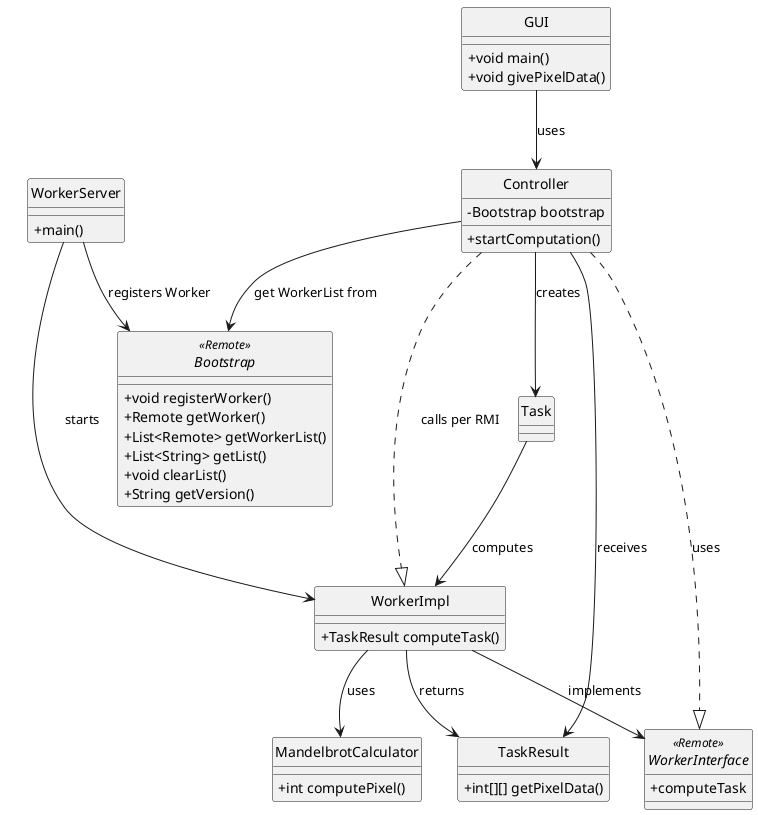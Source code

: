 @startuml
skinparam style strictuml
skinparam classAttributeIconSize 0

' Interfaces
interface WorkerInterface <<Remote>>{
    +computeTask
    }
interface Bootstrap <<Remote>> {
    +void registerWorker()
    +Remote getWorker()
    +List<Remote> getWorkerList()
    +List<String> getList()
    +void clearList()
    +String getVersion()
}

' Klassen
class GUI {
    +void main()
    +void givePixelData()
}
class Controller{    
    -Bootstrap bootstrap
    +startComputation()
    }
class MandelbrotCalculator{
    +int computePixel()
}
class WorkerImpl{
    +TaskResult computeTask()
}
class WorkerServer{
    +main()
}
class Task 

class TaskResult {
    +int[][] getPixelData()
}

' Beziehungen

GUI --> Controller : uses
Controller --> Bootstrap : get WorkerList from
Controller ..|> WorkerInterface : uses
Controller ..|> WorkerImpl : calls per RMI
Controller --> Task : creates
Controller --> TaskResult : receives
WorkerImpl --> WorkerInterface : implements
WorkerImpl --> MandelbrotCalculator : uses
WorkerServer -->Bootstrap : registers Worker
WorkerServer --> WorkerImpl : starts
WorkerImpl --> TaskResult : returns
Task --> WorkerImpl : computes
@enduml

